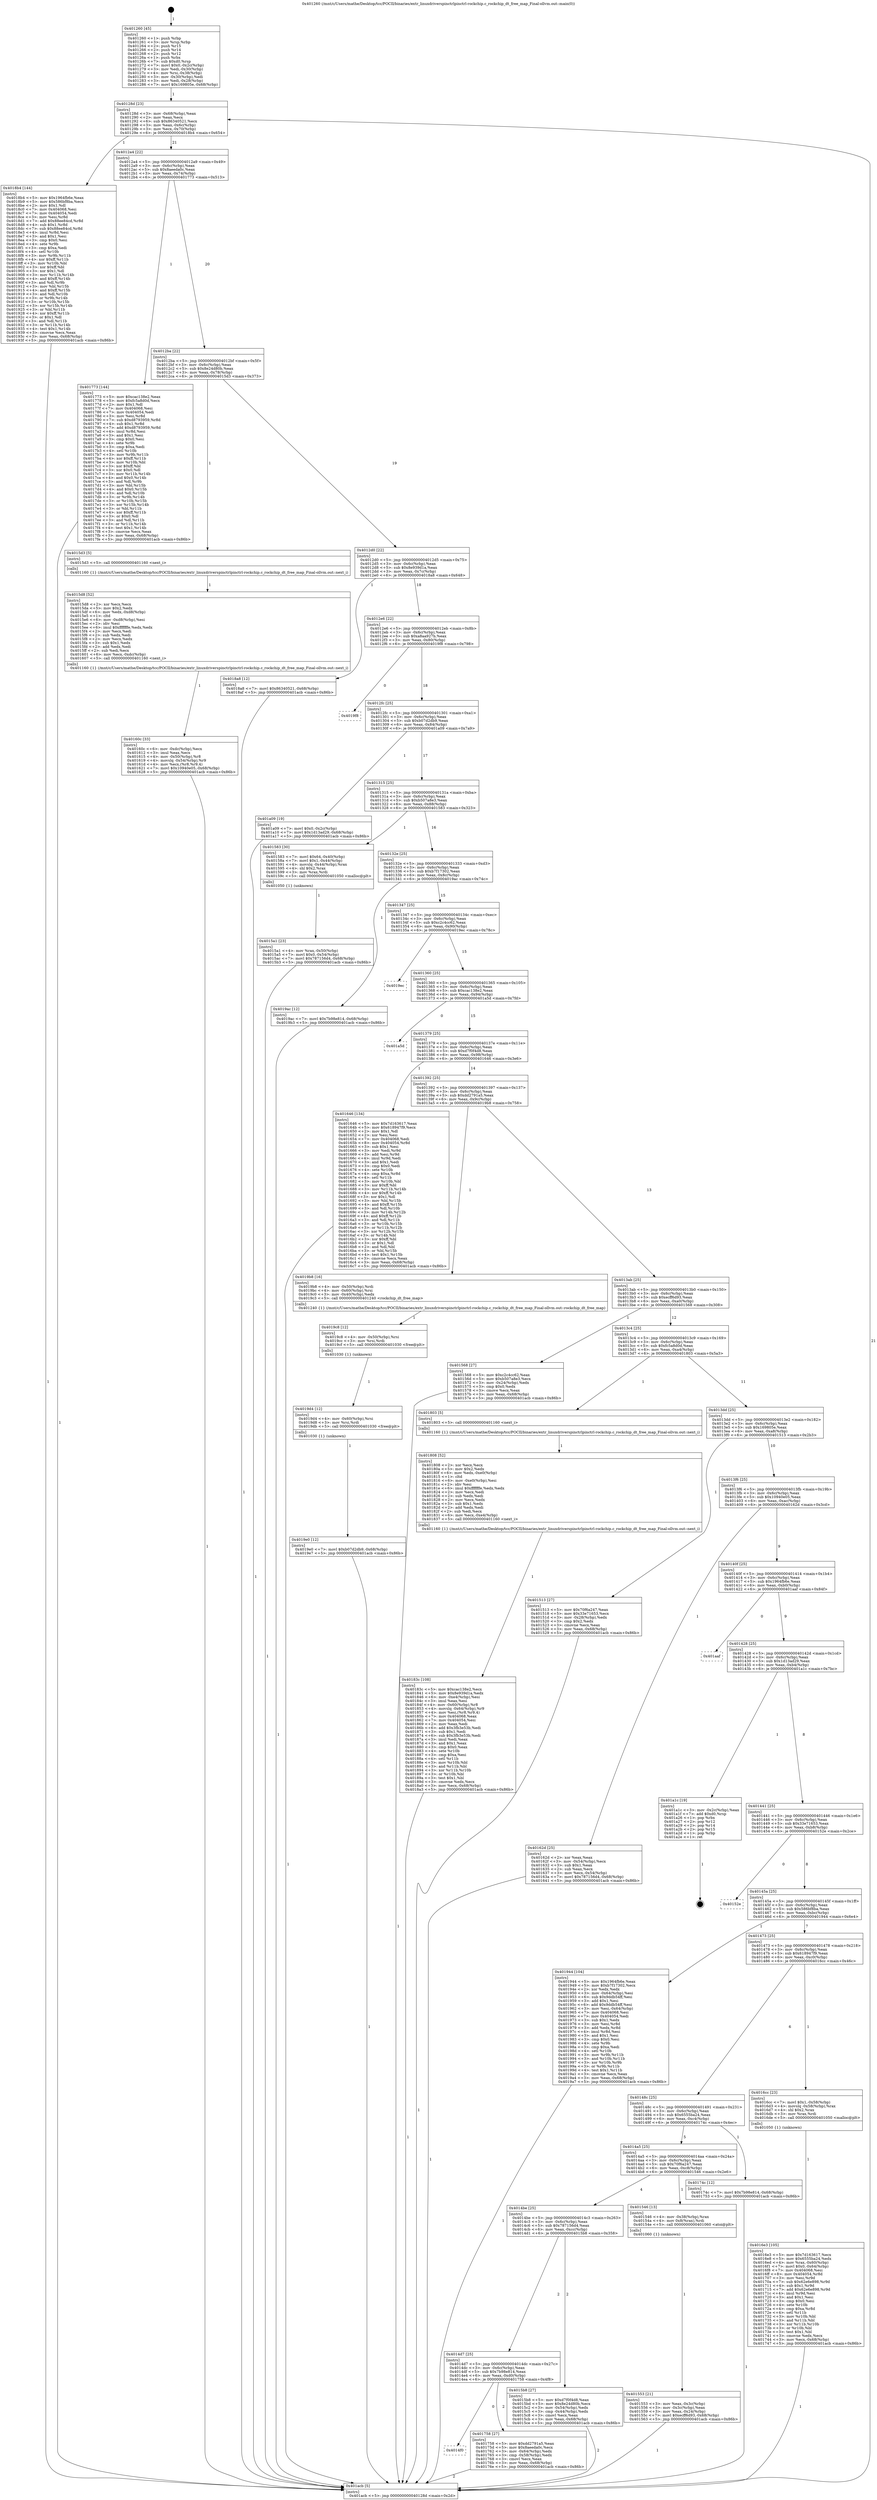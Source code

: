 digraph "0x401260" {
  label = "0x401260 (/mnt/c/Users/mathe/Desktop/tcc/POCII/binaries/extr_linuxdriverspinctrlpinctrl-rockchip.c_rockchip_dt_free_map_Final-ollvm.out::main(0))"
  labelloc = "t"
  node[shape=record]

  Entry [label="",width=0.3,height=0.3,shape=circle,fillcolor=black,style=filled]
  "0x40128d" [label="{
     0x40128d [23]\l
     | [instrs]\l
     &nbsp;&nbsp;0x40128d \<+3\>: mov -0x68(%rbp),%eax\l
     &nbsp;&nbsp;0x401290 \<+2\>: mov %eax,%ecx\l
     &nbsp;&nbsp;0x401292 \<+6\>: sub $0x86340521,%ecx\l
     &nbsp;&nbsp;0x401298 \<+3\>: mov %eax,-0x6c(%rbp)\l
     &nbsp;&nbsp;0x40129b \<+3\>: mov %ecx,-0x70(%rbp)\l
     &nbsp;&nbsp;0x40129e \<+6\>: je 00000000004018b4 \<main+0x654\>\l
  }"]
  "0x4018b4" [label="{
     0x4018b4 [144]\l
     | [instrs]\l
     &nbsp;&nbsp;0x4018b4 \<+5\>: mov $0x1964fb6e,%eax\l
     &nbsp;&nbsp;0x4018b9 \<+5\>: mov $0x586bf8ba,%ecx\l
     &nbsp;&nbsp;0x4018be \<+2\>: mov $0x1,%dl\l
     &nbsp;&nbsp;0x4018c0 \<+7\>: mov 0x404068,%esi\l
     &nbsp;&nbsp;0x4018c7 \<+7\>: mov 0x404054,%edi\l
     &nbsp;&nbsp;0x4018ce \<+3\>: mov %esi,%r8d\l
     &nbsp;&nbsp;0x4018d1 \<+7\>: add $0x88ee84cd,%r8d\l
     &nbsp;&nbsp;0x4018d8 \<+4\>: sub $0x1,%r8d\l
     &nbsp;&nbsp;0x4018dc \<+7\>: sub $0x88ee84cd,%r8d\l
     &nbsp;&nbsp;0x4018e3 \<+4\>: imul %r8d,%esi\l
     &nbsp;&nbsp;0x4018e7 \<+3\>: and $0x1,%esi\l
     &nbsp;&nbsp;0x4018ea \<+3\>: cmp $0x0,%esi\l
     &nbsp;&nbsp;0x4018ed \<+4\>: sete %r9b\l
     &nbsp;&nbsp;0x4018f1 \<+3\>: cmp $0xa,%edi\l
     &nbsp;&nbsp;0x4018f4 \<+4\>: setl %r10b\l
     &nbsp;&nbsp;0x4018f8 \<+3\>: mov %r9b,%r11b\l
     &nbsp;&nbsp;0x4018fb \<+4\>: xor $0xff,%r11b\l
     &nbsp;&nbsp;0x4018ff \<+3\>: mov %r10b,%bl\l
     &nbsp;&nbsp;0x401902 \<+3\>: xor $0xff,%bl\l
     &nbsp;&nbsp;0x401905 \<+3\>: xor $0x1,%dl\l
     &nbsp;&nbsp;0x401908 \<+3\>: mov %r11b,%r14b\l
     &nbsp;&nbsp;0x40190b \<+4\>: and $0xff,%r14b\l
     &nbsp;&nbsp;0x40190f \<+3\>: and %dl,%r9b\l
     &nbsp;&nbsp;0x401912 \<+3\>: mov %bl,%r15b\l
     &nbsp;&nbsp;0x401915 \<+4\>: and $0xff,%r15b\l
     &nbsp;&nbsp;0x401919 \<+3\>: and %dl,%r10b\l
     &nbsp;&nbsp;0x40191c \<+3\>: or %r9b,%r14b\l
     &nbsp;&nbsp;0x40191f \<+3\>: or %r10b,%r15b\l
     &nbsp;&nbsp;0x401922 \<+3\>: xor %r15b,%r14b\l
     &nbsp;&nbsp;0x401925 \<+3\>: or %bl,%r11b\l
     &nbsp;&nbsp;0x401928 \<+4\>: xor $0xff,%r11b\l
     &nbsp;&nbsp;0x40192c \<+3\>: or $0x1,%dl\l
     &nbsp;&nbsp;0x40192f \<+3\>: and %dl,%r11b\l
     &nbsp;&nbsp;0x401932 \<+3\>: or %r11b,%r14b\l
     &nbsp;&nbsp;0x401935 \<+4\>: test $0x1,%r14b\l
     &nbsp;&nbsp;0x401939 \<+3\>: cmovne %ecx,%eax\l
     &nbsp;&nbsp;0x40193c \<+3\>: mov %eax,-0x68(%rbp)\l
     &nbsp;&nbsp;0x40193f \<+5\>: jmp 0000000000401acb \<main+0x86b\>\l
  }"]
  "0x4012a4" [label="{
     0x4012a4 [22]\l
     | [instrs]\l
     &nbsp;&nbsp;0x4012a4 \<+5\>: jmp 00000000004012a9 \<main+0x49\>\l
     &nbsp;&nbsp;0x4012a9 \<+3\>: mov -0x6c(%rbp),%eax\l
     &nbsp;&nbsp;0x4012ac \<+5\>: sub $0x8aeeda0c,%eax\l
     &nbsp;&nbsp;0x4012b1 \<+3\>: mov %eax,-0x74(%rbp)\l
     &nbsp;&nbsp;0x4012b4 \<+6\>: je 0000000000401773 \<main+0x513\>\l
  }"]
  Exit [label="",width=0.3,height=0.3,shape=circle,fillcolor=black,style=filled,peripheries=2]
  "0x401773" [label="{
     0x401773 [144]\l
     | [instrs]\l
     &nbsp;&nbsp;0x401773 \<+5\>: mov $0xcac138e2,%eax\l
     &nbsp;&nbsp;0x401778 \<+5\>: mov $0xfc5a8d0d,%ecx\l
     &nbsp;&nbsp;0x40177d \<+2\>: mov $0x1,%dl\l
     &nbsp;&nbsp;0x40177f \<+7\>: mov 0x404068,%esi\l
     &nbsp;&nbsp;0x401786 \<+7\>: mov 0x404054,%edi\l
     &nbsp;&nbsp;0x40178d \<+3\>: mov %esi,%r8d\l
     &nbsp;&nbsp;0x401790 \<+7\>: sub $0xd8793959,%r8d\l
     &nbsp;&nbsp;0x401797 \<+4\>: sub $0x1,%r8d\l
     &nbsp;&nbsp;0x40179b \<+7\>: add $0xd8793959,%r8d\l
     &nbsp;&nbsp;0x4017a2 \<+4\>: imul %r8d,%esi\l
     &nbsp;&nbsp;0x4017a6 \<+3\>: and $0x1,%esi\l
     &nbsp;&nbsp;0x4017a9 \<+3\>: cmp $0x0,%esi\l
     &nbsp;&nbsp;0x4017ac \<+4\>: sete %r9b\l
     &nbsp;&nbsp;0x4017b0 \<+3\>: cmp $0xa,%edi\l
     &nbsp;&nbsp;0x4017b3 \<+4\>: setl %r10b\l
     &nbsp;&nbsp;0x4017b7 \<+3\>: mov %r9b,%r11b\l
     &nbsp;&nbsp;0x4017ba \<+4\>: xor $0xff,%r11b\l
     &nbsp;&nbsp;0x4017be \<+3\>: mov %r10b,%bl\l
     &nbsp;&nbsp;0x4017c1 \<+3\>: xor $0xff,%bl\l
     &nbsp;&nbsp;0x4017c4 \<+3\>: xor $0x0,%dl\l
     &nbsp;&nbsp;0x4017c7 \<+3\>: mov %r11b,%r14b\l
     &nbsp;&nbsp;0x4017ca \<+4\>: and $0x0,%r14b\l
     &nbsp;&nbsp;0x4017ce \<+3\>: and %dl,%r9b\l
     &nbsp;&nbsp;0x4017d1 \<+3\>: mov %bl,%r15b\l
     &nbsp;&nbsp;0x4017d4 \<+4\>: and $0x0,%r15b\l
     &nbsp;&nbsp;0x4017d8 \<+3\>: and %dl,%r10b\l
     &nbsp;&nbsp;0x4017db \<+3\>: or %r9b,%r14b\l
     &nbsp;&nbsp;0x4017de \<+3\>: or %r10b,%r15b\l
     &nbsp;&nbsp;0x4017e1 \<+3\>: xor %r15b,%r14b\l
     &nbsp;&nbsp;0x4017e4 \<+3\>: or %bl,%r11b\l
     &nbsp;&nbsp;0x4017e7 \<+4\>: xor $0xff,%r11b\l
     &nbsp;&nbsp;0x4017eb \<+3\>: or $0x0,%dl\l
     &nbsp;&nbsp;0x4017ee \<+3\>: and %dl,%r11b\l
     &nbsp;&nbsp;0x4017f1 \<+3\>: or %r11b,%r14b\l
     &nbsp;&nbsp;0x4017f4 \<+4\>: test $0x1,%r14b\l
     &nbsp;&nbsp;0x4017f8 \<+3\>: cmovne %ecx,%eax\l
     &nbsp;&nbsp;0x4017fb \<+3\>: mov %eax,-0x68(%rbp)\l
     &nbsp;&nbsp;0x4017fe \<+5\>: jmp 0000000000401acb \<main+0x86b\>\l
  }"]
  "0x4012ba" [label="{
     0x4012ba [22]\l
     | [instrs]\l
     &nbsp;&nbsp;0x4012ba \<+5\>: jmp 00000000004012bf \<main+0x5f\>\l
     &nbsp;&nbsp;0x4012bf \<+3\>: mov -0x6c(%rbp),%eax\l
     &nbsp;&nbsp;0x4012c2 \<+5\>: sub $0x8e24d80b,%eax\l
     &nbsp;&nbsp;0x4012c7 \<+3\>: mov %eax,-0x78(%rbp)\l
     &nbsp;&nbsp;0x4012ca \<+6\>: je 00000000004015d3 \<main+0x373\>\l
  }"]
  "0x4019e0" [label="{
     0x4019e0 [12]\l
     | [instrs]\l
     &nbsp;&nbsp;0x4019e0 \<+7\>: movl $0xb07d2db9,-0x68(%rbp)\l
     &nbsp;&nbsp;0x4019e7 \<+5\>: jmp 0000000000401acb \<main+0x86b\>\l
  }"]
  "0x4015d3" [label="{
     0x4015d3 [5]\l
     | [instrs]\l
     &nbsp;&nbsp;0x4015d3 \<+5\>: call 0000000000401160 \<next_i\>\l
     | [calls]\l
     &nbsp;&nbsp;0x401160 \{1\} (/mnt/c/Users/mathe/Desktop/tcc/POCII/binaries/extr_linuxdriverspinctrlpinctrl-rockchip.c_rockchip_dt_free_map_Final-ollvm.out::next_i)\l
  }"]
  "0x4012d0" [label="{
     0x4012d0 [22]\l
     | [instrs]\l
     &nbsp;&nbsp;0x4012d0 \<+5\>: jmp 00000000004012d5 \<main+0x75\>\l
     &nbsp;&nbsp;0x4012d5 \<+3\>: mov -0x6c(%rbp),%eax\l
     &nbsp;&nbsp;0x4012d8 \<+5\>: sub $0x8e939d1a,%eax\l
     &nbsp;&nbsp;0x4012dd \<+3\>: mov %eax,-0x7c(%rbp)\l
     &nbsp;&nbsp;0x4012e0 \<+6\>: je 00000000004018a8 \<main+0x648\>\l
  }"]
  "0x4019d4" [label="{
     0x4019d4 [12]\l
     | [instrs]\l
     &nbsp;&nbsp;0x4019d4 \<+4\>: mov -0x60(%rbp),%rsi\l
     &nbsp;&nbsp;0x4019d8 \<+3\>: mov %rsi,%rdi\l
     &nbsp;&nbsp;0x4019db \<+5\>: call 0000000000401030 \<free@plt\>\l
     | [calls]\l
     &nbsp;&nbsp;0x401030 \{1\} (unknown)\l
  }"]
  "0x4018a8" [label="{
     0x4018a8 [12]\l
     | [instrs]\l
     &nbsp;&nbsp;0x4018a8 \<+7\>: movl $0x86340521,-0x68(%rbp)\l
     &nbsp;&nbsp;0x4018af \<+5\>: jmp 0000000000401acb \<main+0x86b\>\l
  }"]
  "0x4012e6" [label="{
     0x4012e6 [22]\l
     | [instrs]\l
     &nbsp;&nbsp;0x4012e6 \<+5\>: jmp 00000000004012eb \<main+0x8b\>\l
     &nbsp;&nbsp;0x4012eb \<+3\>: mov -0x6c(%rbp),%eax\l
     &nbsp;&nbsp;0x4012ee \<+5\>: sub $0xa8aa927b,%eax\l
     &nbsp;&nbsp;0x4012f3 \<+3\>: mov %eax,-0x80(%rbp)\l
     &nbsp;&nbsp;0x4012f6 \<+6\>: je 00000000004019f8 \<main+0x798\>\l
  }"]
  "0x4019c8" [label="{
     0x4019c8 [12]\l
     | [instrs]\l
     &nbsp;&nbsp;0x4019c8 \<+4\>: mov -0x50(%rbp),%rsi\l
     &nbsp;&nbsp;0x4019cc \<+3\>: mov %rsi,%rdi\l
     &nbsp;&nbsp;0x4019cf \<+5\>: call 0000000000401030 \<free@plt\>\l
     | [calls]\l
     &nbsp;&nbsp;0x401030 \{1\} (unknown)\l
  }"]
  "0x4019f8" [label="{
     0x4019f8\l
  }", style=dashed]
  "0x4012fc" [label="{
     0x4012fc [25]\l
     | [instrs]\l
     &nbsp;&nbsp;0x4012fc \<+5\>: jmp 0000000000401301 \<main+0xa1\>\l
     &nbsp;&nbsp;0x401301 \<+3\>: mov -0x6c(%rbp),%eax\l
     &nbsp;&nbsp;0x401304 \<+5\>: sub $0xb07d2db9,%eax\l
     &nbsp;&nbsp;0x401309 \<+6\>: mov %eax,-0x84(%rbp)\l
     &nbsp;&nbsp;0x40130f \<+6\>: je 0000000000401a09 \<main+0x7a9\>\l
  }"]
  "0x40183c" [label="{
     0x40183c [108]\l
     | [instrs]\l
     &nbsp;&nbsp;0x40183c \<+5\>: mov $0xcac138e2,%ecx\l
     &nbsp;&nbsp;0x401841 \<+5\>: mov $0x8e939d1a,%edx\l
     &nbsp;&nbsp;0x401846 \<+6\>: mov -0xe4(%rbp),%esi\l
     &nbsp;&nbsp;0x40184c \<+3\>: imul %eax,%esi\l
     &nbsp;&nbsp;0x40184f \<+4\>: mov -0x60(%rbp),%r8\l
     &nbsp;&nbsp;0x401853 \<+4\>: movslq -0x64(%rbp),%r9\l
     &nbsp;&nbsp;0x401857 \<+4\>: mov %esi,(%r8,%r9,4)\l
     &nbsp;&nbsp;0x40185b \<+7\>: mov 0x404068,%eax\l
     &nbsp;&nbsp;0x401862 \<+7\>: mov 0x404054,%esi\l
     &nbsp;&nbsp;0x401869 \<+2\>: mov %eax,%edi\l
     &nbsp;&nbsp;0x40186b \<+6\>: add $0x3fb3e53b,%edi\l
     &nbsp;&nbsp;0x401871 \<+3\>: sub $0x1,%edi\l
     &nbsp;&nbsp;0x401874 \<+6\>: sub $0x3fb3e53b,%edi\l
     &nbsp;&nbsp;0x40187a \<+3\>: imul %edi,%eax\l
     &nbsp;&nbsp;0x40187d \<+3\>: and $0x1,%eax\l
     &nbsp;&nbsp;0x401880 \<+3\>: cmp $0x0,%eax\l
     &nbsp;&nbsp;0x401883 \<+4\>: sete %r10b\l
     &nbsp;&nbsp;0x401887 \<+3\>: cmp $0xa,%esi\l
     &nbsp;&nbsp;0x40188a \<+4\>: setl %r11b\l
     &nbsp;&nbsp;0x40188e \<+3\>: mov %r10b,%bl\l
     &nbsp;&nbsp;0x401891 \<+3\>: and %r11b,%bl\l
     &nbsp;&nbsp;0x401894 \<+3\>: xor %r11b,%r10b\l
     &nbsp;&nbsp;0x401897 \<+3\>: or %r10b,%bl\l
     &nbsp;&nbsp;0x40189a \<+3\>: test $0x1,%bl\l
     &nbsp;&nbsp;0x40189d \<+3\>: cmovne %edx,%ecx\l
     &nbsp;&nbsp;0x4018a0 \<+3\>: mov %ecx,-0x68(%rbp)\l
     &nbsp;&nbsp;0x4018a3 \<+5\>: jmp 0000000000401acb \<main+0x86b\>\l
  }"]
  "0x401a09" [label="{
     0x401a09 [19]\l
     | [instrs]\l
     &nbsp;&nbsp;0x401a09 \<+7\>: movl $0x0,-0x2c(%rbp)\l
     &nbsp;&nbsp;0x401a10 \<+7\>: movl $0x1d13ad29,-0x68(%rbp)\l
     &nbsp;&nbsp;0x401a17 \<+5\>: jmp 0000000000401acb \<main+0x86b\>\l
  }"]
  "0x401315" [label="{
     0x401315 [25]\l
     | [instrs]\l
     &nbsp;&nbsp;0x401315 \<+5\>: jmp 000000000040131a \<main+0xba\>\l
     &nbsp;&nbsp;0x40131a \<+3\>: mov -0x6c(%rbp),%eax\l
     &nbsp;&nbsp;0x40131d \<+5\>: sub $0xb507a8e3,%eax\l
     &nbsp;&nbsp;0x401322 \<+6\>: mov %eax,-0x88(%rbp)\l
     &nbsp;&nbsp;0x401328 \<+6\>: je 0000000000401583 \<main+0x323\>\l
  }"]
  "0x401808" [label="{
     0x401808 [52]\l
     | [instrs]\l
     &nbsp;&nbsp;0x401808 \<+2\>: xor %ecx,%ecx\l
     &nbsp;&nbsp;0x40180a \<+5\>: mov $0x2,%edx\l
     &nbsp;&nbsp;0x40180f \<+6\>: mov %edx,-0xe0(%rbp)\l
     &nbsp;&nbsp;0x401815 \<+1\>: cltd\l
     &nbsp;&nbsp;0x401816 \<+6\>: mov -0xe0(%rbp),%esi\l
     &nbsp;&nbsp;0x40181c \<+2\>: idiv %esi\l
     &nbsp;&nbsp;0x40181e \<+6\>: imul $0xfffffffe,%edx,%edx\l
     &nbsp;&nbsp;0x401824 \<+2\>: mov %ecx,%edi\l
     &nbsp;&nbsp;0x401826 \<+2\>: sub %edx,%edi\l
     &nbsp;&nbsp;0x401828 \<+2\>: mov %ecx,%edx\l
     &nbsp;&nbsp;0x40182a \<+3\>: sub $0x1,%edx\l
     &nbsp;&nbsp;0x40182d \<+2\>: add %edx,%edi\l
     &nbsp;&nbsp;0x40182f \<+2\>: sub %edi,%ecx\l
     &nbsp;&nbsp;0x401831 \<+6\>: mov %ecx,-0xe4(%rbp)\l
     &nbsp;&nbsp;0x401837 \<+5\>: call 0000000000401160 \<next_i\>\l
     | [calls]\l
     &nbsp;&nbsp;0x401160 \{1\} (/mnt/c/Users/mathe/Desktop/tcc/POCII/binaries/extr_linuxdriverspinctrlpinctrl-rockchip.c_rockchip_dt_free_map_Final-ollvm.out::next_i)\l
  }"]
  "0x401583" [label="{
     0x401583 [30]\l
     | [instrs]\l
     &nbsp;&nbsp;0x401583 \<+7\>: movl $0x64,-0x40(%rbp)\l
     &nbsp;&nbsp;0x40158a \<+7\>: movl $0x1,-0x44(%rbp)\l
     &nbsp;&nbsp;0x401591 \<+4\>: movslq -0x44(%rbp),%rax\l
     &nbsp;&nbsp;0x401595 \<+4\>: shl $0x2,%rax\l
     &nbsp;&nbsp;0x401599 \<+3\>: mov %rax,%rdi\l
     &nbsp;&nbsp;0x40159c \<+5\>: call 0000000000401050 \<malloc@plt\>\l
     | [calls]\l
     &nbsp;&nbsp;0x401050 \{1\} (unknown)\l
  }"]
  "0x40132e" [label="{
     0x40132e [25]\l
     | [instrs]\l
     &nbsp;&nbsp;0x40132e \<+5\>: jmp 0000000000401333 \<main+0xd3\>\l
     &nbsp;&nbsp;0x401333 \<+3\>: mov -0x6c(%rbp),%eax\l
     &nbsp;&nbsp;0x401336 \<+5\>: sub $0xb7f17302,%eax\l
     &nbsp;&nbsp;0x40133b \<+6\>: mov %eax,-0x8c(%rbp)\l
     &nbsp;&nbsp;0x401341 \<+6\>: je 00000000004019ac \<main+0x74c\>\l
  }"]
  "0x4014f0" [label="{
     0x4014f0\l
  }", style=dashed]
  "0x4019ac" [label="{
     0x4019ac [12]\l
     | [instrs]\l
     &nbsp;&nbsp;0x4019ac \<+7\>: movl $0x7b98e814,-0x68(%rbp)\l
     &nbsp;&nbsp;0x4019b3 \<+5\>: jmp 0000000000401acb \<main+0x86b\>\l
  }"]
  "0x401347" [label="{
     0x401347 [25]\l
     | [instrs]\l
     &nbsp;&nbsp;0x401347 \<+5\>: jmp 000000000040134c \<main+0xec\>\l
     &nbsp;&nbsp;0x40134c \<+3\>: mov -0x6c(%rbp),%eax\l
     &nbsp;&nbsp;0x40134f \<+5\>: sub $0xc2c4cc62,%eax\l
     &nbsp;&nbsp;0x401354 \<+6\>: mov %eax,-0x90(%rbp)\l
     &nbsp;&nbsp;0x40135a \<+6\>: je 00000000004019ec \<main+0x78c\>\l
  }"]
  "0x401758" [label="{
     0x401758 [27]\l
     | [instrs]\l
     &nbsp;&nbsp;0x401758 \<+5\>: mov $0xdd2791a5,%eax\l
     &nbsp;&nbsp;0x40175d \<+5\>: mov $0x8aeeda0c,%ecx\l
     &nbsp;&nbsp;0x401762 \<+3\>: mov -0x64(%rbp),%edx\l
     &nbsp;&nbsp;0x401765 \<+3\>: cmp -0x58(%rbp),%edx\l
     &nbsp;&nbsp;0x401768 \<+3\>: cmovl %ecx,%eax\l
     &nbsp;&nbsp;0x40176b \<+3\>: mov %eax,-0x68(%rbp)\l
     &nbsp;&nbsp;0x40176e \<+5\>: jmp 0000000000401acb \<main+0x86b\>\l
  }"]
  "0x4019ec" [label="{
     0x4019ec\l
  }", style=dashed]
  "0x401360" [label="{
     0x401360 [25]\l
     | [instrs]\l
     &nbsp;&nbsp;0x401360 \<+5\>: jmp 0000000000401365 \<main+0x105\>\l
     &nbsp;&nbsp;0x401365 \<+3\>: mov -0x6c(%rbp),%eax\l
     &nbsp;&nbsp;0x401368 \<+5\>: sub $0xcac138e2,%eax\l
     &nbsp;&nbsp;0x40136d \<+6\>: mov %eax,-0x94(%rbp)\l
     &nbsp;&nbsp;0x401373 \<+6\>: je 0000000000401a5d \<main+0x7fd\>\l
  }"]
  "0x4016e3" [label="{
     0x4016e3 [105]\l
     | [instrs]\l
     &nbsp;&nbsp;0x4016e3 \<+5\>: mov $0x7d163617,%ecx\l
     &nbsp;&nbsp;0x4016e8 \<+5\>: mov $0x6555ba24,%edx\l
     &nbsp;&nbsp;0x4016ed \<+4\>: mov %rax,-0x60(%rbp)\l
     &nbsp;&nbsp;0x4016f1 \<+7\>: movl $0x0,-0x64(%rbp)\l
     &nbsp;&nbsp;0x4016f8 \<+7\>: mov 0x404068,%esi\l
     &nbsp;&nbsp;0x4016ff \<+8\>: mov 0x404054,%r8d\l
     &nbsp;&nbsp;0x401707 \<+3\>: mov %esi,%r9d\l
     &nbsp;&nbsp;0x40170a \<+7\>: sub $0x62e6e898,%r9d\l
     &nbsp;&nbsp;0x401711 \<+4\>: sub $0x1,%r9d\l
     &nbsp;&nbsp;0x401715 \<+7\>: add $0x62e6e898,%r9d\l
     &nbsp;&nbsp;0x40171c \<+4\>: imul %r9d,%esi\l
     &nbsp;&nbsp;0x401720 \<+3\>: and $0x1,%esi\l
     &nbsp;&nbsp;0x401723 \<+3\>: cmp $0x0,%esi\l
     &nbsp;&nbsp;0x401726 \<+4\>: sete %r10b\l
     &nbsp;&nbsp;0x40172a \<+4\>: cmp $0xa,%r8d\l
     &nbsp;&nbsp;0x40172e \<+4\>: setl %r11b\l
     &nbsp;&nbsp;0x401732 \<+3\>: mov %r10b,%bl\l
     &nbsp;&nbsp;0x401735 \<+3\>: and %r11b,%bl\l
     &nbsp;&nbsp;0x401738 \<+3\>: xor %r11b,%r10b\l
     &nbsp;&nbsp;0x40173b \<+3\>: or %r10b,%bl\l
     &nbsp;&nbsp;0x40173e \<+3\>: test $0x1,%bl\l
     &nbsp;&nbsp;0x401741 \<+3\>: cmovne %edx,%ecx\l
     &nbsp;&nbsp;0x401744 \<+3\>: mov %ecx,-0x68(%rbp)\l
     &nbsp;&nbsp;0x401747 \<+5\>: jmp 0000000000401acb \<main+0x86b\>\l
  }"]
  "0x401a5d" [label="{
     0x401a5d\l
  }", style=dashed]
  "0x401379" [label="{
     0x401379 [25]\l
     | [instrs]\l
     &nbsp;&nbsp;0x401379 \<+5\>: jmp 000000000040137e \<main+0x11e\>\l
     &nbsp;&nbsp;0x40137e \<+3\>: mov -0x6c(%rbp),%eax\l
     &nbsp;&nbsp;0x401381 \<+5\>: sub $0xd7f0f4d8,%eax\l
     &nbsp;&nbsp;0x401386 \<+6\>: mov %eax,-0x98(%rbp)\l
     &nbsp;&nbsp;0x40138c \<+6\>: je 0000000000401646 \<main+0x3e6\>\l
  }"]
  "0x40160c" [label="{
     0x40160c [33]\l
     | [instrs]\l
     &nbsp;&nbsp;0x40160c \<+6\>: mov -0xdc(%rbp),%ecx\l
     &nbsp;&nbsp;0x401612 \<+3\>: imul %eax,%ecx\l
     &nbsp;&nbsp;0x401615 \<+4\>: mov -0x50(%rbp),%r8\l
     &nbsp;&nbsp;0x401619 \<+4\>: movslq -0x54(%rbp),%r9\l
     &nbsp;&nbsp;0x40161d \<+4\>: mov %ecx,(%r8,%r9,4)\l
     &nbsp;&nbsp;0x401621 \<+7\>: movl $0x10940e05,-0x68(%rbp)\l
     &nbsp;&nbsp;0x401628 \<+5\>: jmp 0000000000401acb \<main+0x86b\>\l
  }"]
  "0x401646" [label="{
     0x401646 [134]\l
     | [instrs]\l
     &nbsp;&nbsp;0x401646 \<+5\>: mov $0x7d163617,%eax\l
     &nbsp;&nbsp;0x40164b \<+5\>: mov $0x618947f9,%ecx\l
     &nbsp;&nbsp;0x401650 \<+2\>: mov $0x1,%dl\l
     &nbsp;&nbsp;0x401652 \<+2\>: xor %esi,%esi\l
     &nbsp;&nbsp;0x401654 \<+7\>: mov 0x404068,%edi\l
     &nbsp;&nbsp;0x40165b \<+8\>: mov 0x404054,%r8d\l
     &nbsp;&nbsp;0x401663 \<+3\>: sub $0x1,%esi\l
     &nbsp;&nbsp;0x401666 \<+3\>: mov %edi,%r9d\l
     &nbsp;&nbsp;0x401669 \<+3\>: add %esi,%r9d\l
     &nbsp;&nbsp;0x40166c \<+4\>: imul %r9d,%edi\l
     &nbsp;&nbsp;0x401670 \<+3\>: and $0x1,%edi\l
     &nbsp;&nbsp;0x401673 \<+3\>: cmp $0x0,%edi\l
     &nbsp;&nbsp;0x401676 \<+4\>: sete %r10b\l
     &nbsp;&nbsp;0x40167a \<+4\>: cmp $0xa,%r8d\l
     &nbsp;&nbsp;0x40167e \<+4\>: setl %r11b\l
     &nbsp;&nbsp;0x401682 \<+3\>: mov %r10b,%bl\l
     &nbsp;&nbsp;0x401685 \<+3\>: xor $0xff,%bl\l
     &nbsp;&nbsp;0x401688 \<+3\>: mov %r11b,%r14b\l
     &nbsp;&nbsp;0x40168b \<+4\>: xor $0xff,%r14b\l
     &nbsp;&nbsp;0x40168f \<+3\>: xor $0x1,%dl\l
     &nbsp;&nbsp;0x401692 \<+3\>: mov %bl,%r15b\l
     &nbsp;&nbsp;0x401695 \<+4\>: and $0xff,%r15b\l
     &nbsp;&nbsp;0x401699 \<+3\>: and %dl,%r10b\l
     &nbsp;&nbsp;0x40169c \<+3\>: mov %r14b,%r12b\l
     &nbsp;&nbsp;0x40169f \<+4\>: and $0xff,%r12b\l
     &nbsp;&nbsp;0x4016a3 \<+3\>: and %dl,%r11b\l
     &nbsp;&nbsp;0x4016a6 \<+3\>: or %r10b,%r15b\l
     &nbsp;&nbsp;0x4016a9 \<+3\>: or %r11b,%r12b\l
     &nbsp;&nbsp;0x4016ac \<+3\>: xor %r12b,%r15b\l
     &nbsp;&nbsp;0x4016af \<+3\>: or %r14b,%bl\l
     &nbsp;&nbsp;0x4016b2 \<+3\>: xor $0xff,%bl\l
     &nbsp;&nbsp;0x4016b5 \<+3\>: or $0x1,%dl\l
     &nbsp;&nbsp;0x4016b8 \<+2\>: and %dl,%bl\l
     &nbsp;&nbsp;0x4016ba \<+3\>: or %bl,%r15b\l
     &nbsp;&nbsp;0x4016bd \<+4\>: test $0x1,%r15b\l
     &nbsp;&nbsp;0x4016c1 \<+3\>: cmovne %ecx,%eax\l
     &nbsp;&nbsp;0x4016c4 \<+3\>: mov %eax,-0x68(%rbp)\l
     &nbsp;&nbsp;0x4016c7 \<+5\>: jmp 0000000000401acb \<main+0x86b\>\l
  }"]
  "0x401392" [label="{
     0x401392 [25]\l
     | [instrs]\l
     &nbsp;&nbsp;0x401392 \<+5\>: jmp 0000000000401397 \<main+0x137\>\l
     &nbsp;&nbsp;0x401397 \<+3\>: mov -0x6c(%rbp),%eax\l
     &nbsp;&nbsp;0x40139a \<+5\>: sub $0xdd2791a5,%eax\l
     &nbsp;&nbsp;0x40139f \<+6\>: mov %eax,-0x9c(%rbp)\l
     &nbsp;&nbsp;0x4013a5 \<+6\>: je 00000000004019b8 \<main+0x758\>\l
  }"]
  "0x4015d8" [label="{
     0x4015d8 [52]\l
     | [instrs]\l
     &nbsp;&nbsp;0x4015d8 \<+2\>: xor %ecx,%ecx\l
     &nbsp;&nbsp;0x4015da \<+5\>: mov $0x2,%edx\l
     &nbsp;&nbsp;0x4015df \<+6\>: mov %edx,-0xd8(%rbp)\l
     &nbsp;&nbsp;0x4015e5 \<+1\>: cltd\l
     &nbsp;&nbsp;0x4015e6 \<+6\>: mov -0xd8(%rbp),%esi\l
     &nbsp;&nbsp;0x4015ec \<+2\>: idiv %esi\l
     &nbsp;&nbsp;0x4015ee \<+6\>: imul $0xfffffffe,%edx,%edx\l
     &nbsp;&nbsp;0x4015f4 \<+2\>: mov %ecx,%edi\l
     &nbsp;&nbsp;0x4015f6 \<+2\>: sub %edx,%edi\l
     &nbsp;&nbsp;0x4015f8 \<+2\>: mov %ecx,%edx\l
     &nbsp;&nbsp;0x4015fa \<+3\>: sub $0x1,%edx\l
     &nbsp;&nbsp;0x4015fd \<+2\>: add %edx,%edi\l
     &nbsp;&nbsp;0x4015ff \<+2\>: sub %edi,%ecx\l
     &nbsp;&nbsp;0x401601 \<+6\>: mov %ecx,-0xdc(%rbp)\l
     &nbsp;&nbsp;0x401607 \<+5\>: call 0000000000401160 \<next_i\>\l
     | [calls]\l
     &nbsp;&nbsp;0x401160 \{1\} (/mnt/c/Users/mathe/Desktop/tcc/POCII/binaries/extr_linuxdriverspinctrlpinctrl-rockchip.c_rockchip_dt_free_map_Final-ollvm.out::next_i)\l
  }"]
  "0x4019b8" [label="{
     0x4019b8 [16]\l
     | [instrs]\l
     &nbsp;&nbsp;0x4019b8 \<+4\>: mov -0x50(%rbp),%rdi\l
     &nbsp;&nbsp;0x4019bc \<+4\>: mov -0x60(%rbp),%rsi\l
     &nbsp;&nbsp;0x4019c0 \<+3\>: mov -0x40(%rbp),%edx\l
     &nbsp;&nbsp;0x4019c3 \<+5\>: call 0000000000401240 \<rockchip_dt_free_map\>\l
     | [calls]\l
     &nbsp;&nbsp;0x401240 \{1\} (/mnt/c/Users/mathe/Desktop/tcc/POCII/binaries/extr_linuxdriverspinctrlpinctrl-rockchip.c_rockchip_dt_free_map_Final-ollvm.out::rockchip_dt_free_map)\l
  }"]
  "0x4013ab" [label="{
     0x4013ab [25]\l
     | [instrs]\l
     &nbsp;&nbsp;0x4013ab \<+5\>: jmp 00000000004013b0 \<main+0x150\>\l
     &nbsp;&nbsp;0x4013b0 \<+3\>: mov -0x6c(%rbp),%eax\l
     &nbsp;&nbsp;0x4013b3 \<+5\>: sub $0xecff6d93,%eax\l
     &nbsp;&nbsp;0x4013b8 \<+6\>: mov %eax,-0xa0(%rbp)\l
     &nbsp;&nbsp;0x4013be \<+6\>: je 0000000000401568 \<main+0x308\>\l
  }"]
  "0x4014d7" [label="{
     0x4014d7 [25]\l
     | [instrs]\l
     &nbsp;&nbsp;0x4014d7 \<+5\>: jmp 00000000004014dc \<main+0x27c\>\l
     &nbsp;&nbsp;0x4014dc \<+3\>: mov -0x6c(%rbp),%eax\l
     &nbsp;&nbsp;0x4014df \<+5\>: sub $0x7b98e814,%eax\l
     &nbsp;&nbsp;0x4014e4 \<+6\>: mov %eax,-0xd0(%rbp)\l
     &nbsp;&nbsp;0x4014ea \<+6\>: je 0000000000401758 \<main+0x4f8\>\l
  }"]
  "0x401568" [label="{
     0x401568 [27]\l
     | [instrs]\l
     &nbsp;&nbsp;0x401568 \<+5\>: mov $0xc2c4cc62,%eax\l
     &nbsp;&nbsp;0x40156d \<+5\>: mov $0xb507a8e3,%ecx\l
     &nbsp;&nbsp;0x401572 \<+3\>: mov -0x24(%rbp),%edx\l
     &nbsp;&nbsp;0x401575 \<+3\>: cmp $0x0,%edx\l
     &nbsp;&nbsp;0x401578 \<+3\>: cmove %ecx,%eax\l
     &nbsp;&nbsp;0x40157b \<+3\>: mov %eax,-0x68(%rbp)\l
     &nbsp;&nbsp;0x40157e \<+5\>: jmp 0000000000401acb \<main+0x86b\>\l
  }"]
  "0x4013c4" [label="{
     0x4013c4 [25]\l
     | [instrs]\l
     &nbsp;&nbsp;0x4013c4 \<+5\>: jmp 00000000004013c9 \<main+0x169\>\l
     &nbsp;&nbsp;0x4013c9 \<+3\>: mov -0x6c(%rbp),%eax\l
     &nbsp;&nbsp;0x4013cc \<+5\>: sub $0xfc5a8d0d,%eax\l
     &nbsp;&nbsp;0x4013d1 \<+6\>: mov %eax,-0xa4(%rbp)\l
     &nbsp;&nbsp;0x4013d7 \<+6\>: je 0000000000401803 \<main+0x5a3\>\l
  }"]
  "0x4015b8" [label="{
     0x4015b8 [27]\l
     | [instrs]\l
     &nbsp;&nbsp;0x4015b8 \<+5\>: mov $0xd7f0f4d8,%eax\l
     &nbsp;&nbsp;0x4015bd \<+5\>: mov $0x8e24d80b,%ecx\l
     &nbsp;&nbsp;0x4015c2 \<+3\>: mov -0x54(%rbp),%edx\l
     &nbsp;&nbsp;0x4015c5 \<+3\>: cmp -0x44(%rbp),%edx\l
     &nbsp;&nbsp;0x4015c8 \<+3\>: cmovl %ecx,%eax\l
     &nbsp;&nbsp;0x4015cb \<+3\>: mov %eax,-0x68(%rbp)\l
     &nbsp;&nbsp;0x4015ce \<+5\>: jmp 0000000000401acb \<main+0x86b\>\l
  }"]
  "0x401803" [label="{
     0x401803 [5]\l
     | [instrs]\l
     &nbsp;&nbsp;0x401803 \<+5\>: call 0000000000401160 \<next_i\>\l
     | [calls]\l
     &nbsp;&nbsp;0x401160 \{1\} (/mnt/c/Users/mathe/Desktop/tcc/POCII/binaries/extr_linuxdriverspinctrlpinctrl-rockchip.c_rockchip_dt_free_map_Final-ollvm.out::next_i)\l
  }"]
  "0x4013dd" [label="{
     0x4013dd [25]\l
     | [instrs]\l
     &nbsp;&nbsp;0x4013dd \<+5\>: jmp 00000000004013e2 \<main+0x182\>\l
     &nbsp;&nbsp;0x4013e2 \<+3\>: mov -0x6c(%rbp),%eax\l
     &nbsp;&nbsp;0x4013e5 \<+5\>: sub $0x169805e,%eax\l
     &nbsp;&nbsp;0x4013ea \<+6\>: mov %eax,-0xa8(%rbp)\l
     &nbsp;&nbsp;0x4013f0 \<+6\>: je 0000000000401513 \<main+0x2b3\>\l
  }"]
  "0x4015a1" [label="{
     0x4015a1 [23]\l
     | [instrs]\l
     &nbsp;&nbsp;0x4015a1 \<+4\>: mov %rax,-0x50(%rbp)\l
     &nbsp;&nbsp;0x4015a5 \<+7\>: movl $0x0,-0x54(%rbp)\l
     &nbsp;&nbsp;0x4015ac \<+7\>: movl $0x787156d4,-0x68(%rbp)\l
     &nbsp;&nbsp;0x4015b3 \<+5\>: jmp 0000000000401acb \<main+0x86b\>\l
  }"]
  "0x401513" [label="{
     0x401513 [27]\l
     | [instrs]\l
     &nbsp;&nbsp;0x401513 \<+5\>: mov $0x70f6a247,%eax\l
     &nbsp;&nbsp;0x401518 \<+5\>: mov $0x33e71653,%ecx\l
     &nbsp;&nbsp;0x40151d \<+3\>: mov -0x28(%rbp),%edx\l
     &nbsp;&nbsp;0x401520 \<+3\>: cmp $0x2,%edx\l
     &nbsp;&nbsp;0x401523 \<+3\>: cmovne %ecx,%eax\l
     &nbsp;&nbsp;0x401526 \<+3\>: mov %eax,-0x68(%rbp)\l
     &nbsp;&nbsp;0x401529 \<+5\>: jmp 0000000000401acb \<main+0x86b\>\l
  }"]
  "0x4013f6" [label="{
     0x4013f6 [25]\l
     | [instrs]\l
     &nbsp;&nbsp;0x4013f6 \<+5\>: jmp 00000000004013fb \<main+0x19b\>\l
     &nbsp;&nbsp;0x4013fb \<+3\>: mov -0x6c(%rbp),%eax\l
     &nbsp;&nbsp;0x4013fe \<+5\>: sub $0x10940e05,%eax\l
     &nbsp;&nbsp;0x401403 \<+6\>: mov %eax,-0xac(%rbp)\l
     &nbsp;&nbsp;0x401409 \<+6\>: je 000000000040162d \<main+0x3cd\>\l
  }"]
  "0x401acb" [label="{
     0x401acb [5]\l
     | [instrs]\l
     &nbsp;&nbsp;0x401acb \<+5\>: jmp 000000000040128d \<main+0x2d\>\l
  }"]
  "0x401260" [label="{
     0x401260 [45]\l
     | [instrs]\l
     &nbsp;&nbsp;0x401260 \<+1\>: push %rbp\l
     &nbsp;&nbsp;0x401261 \<+3\>: mov %rsp,%rbp\l
     &nbsp;&nbsp;0x401264 \<+2\>: push %r15\l
     &nbsp;&nbsp;0x401266 \<+2\>: push %r14\l
     &nbsp;&nbsp;0x401268 \<+2\>: push %r12\l
     &nbsp;&nbsp;0x40126a \<+1\>: push %rbx\l
     &nbsp;&nbsp;0x40126b \<+7\>: sub $0xd0,%rsp\l
     &nbsp;&nbsp;0x401272 \<+7\>: movl $0x0,-0x2c(%rbp)\l
     &nbsp;&nbsp;0x401279 \<+3\>: mov %edi,-0x30(%rbp)\l
     &nbsp;&nbsp;0x40127c \<+4\>: mov %rsi,-0x38(%rbp)\l
     &nbsp;&nbsp;0x401280 \<+3\>: mov -0x30(%rbp),%edi\l
     &nbsp;&nbsp;0x401283 \<+3\>: mov %edi,-0x28(%rbp)\l
     &nbsp;&nbsp;0x401286 \<+7\>: movl $0x169805e,-0x68(%rbp)\l
  }"]
  "0x401553" [label="{
     0x401553 [21]\l
     | [instrs]\l
     &nbsp;&nbsp;0x401553 \<+3\>: mov %eax,-0x3c(%rbp)\l
     &nbsp;&nbsp;0x401556 \<+3\>: mov -0x3c(%rbp),%eax\l
     &nbsp;&nbsp;0x401559 \<+3\>: mov %eax,-0x24(%rbp)\l
     &nbsp;&nbsp;0x40155c \<+7\>: movl $0xecff6d93,-0x68(%rbp)\l
     &nbsp;&nbsp;0x401563 \<+5\>: jmp 0000000000401acb \<main+0x86b\>\l
  }"]
  "0x40162d" [label="{
     0x40162d [25]\l
     | [instrs]\l
     &nbsp;&nbsp;0x40162d \<+2\>: xor %eax,%eax\l
     &nbsp;&nbsp;0x40162f \<+3\>: mov -0x54(%rbp),%ecx\l
     &nbsp;&nbsp;0x401632 \<+3\>: sub $0x1,%eax\l
     &nbsp;&nbsp;0x401635 \<+2\>: sub %eax,%ecx\l
     &nbsp;&nbsp;0x401637 \<+3\>: mov %ecx,-0x54(%rbp)\l
     &nbsp;&nbsp;0x40163a \<+7\>: movl $0x787156d4,-0x68(%rbp)\l
     &nbsp;&nbsp;0x401641 \<+5\>: jmp 0000000000401acb \<main+0x86b\>\l
  }"]
  "0x40140f" [label="{
     0x40140f [25]\l
     | [instrs]\l
     &nbsp;&nbsp;0x40140f \<+5\>: jmp 0000000000401414 \<main+0x1b4\>\l
     &nbsp;&nbsp;0x401414 \<+3\>: mov -0x6c(%rbp),%eax\l
     &nbsp;&nbsp;0x401417 \<+5\>: sub $0x1964fb6e,%eax\l
     &nbsp;&nbsp;0x40141c \<+6\>: mov %eax,-0xb0(%rbp)\l
     &nbsp;&nbsp;0x401422 \<+6\>: je 0000000000401aaf \<main+0x84f\>\l
  }"]
  "0x4014be" [label="{
     0x4014be [25]\l
     | [instrs]\l
     &nbsp;&nbsp;0x4014be \<+5\>: jmp 00000000004014c3 \<main+0x263\>\l
     &nbsp;&nbsp;0x4014c3 \<+3\>: mov -0x6c(%rbp),%eax\l
     &nbsp;&nbsp;0x4014c6 \<+5\>: sub $0x787156d4,%eax\l
     &nbsp;&nbsp;0x4014cb \<+6\>: mov %eax,-0xcc(%rbp)\l
     &nbsp;&nbsp;0x4014d1 \<+6\>: je 00000000004015b8 \<main+0x358\>\l
  }"]
  "0x401aaf" [label="{
     0x401aaf\l
  }", style=dashed]
  "0x401428" [label="{
     0x401428 [25]\l
     | [instrs]\l
     &nbsp;&nbsp;0x401428 \<+5\>: jmp 000000000040142d \<main+0x1cd\>\l
     &nbsp;&nbsp;0x40142d \<+3\>: mov -0x6c(%rbp),%eax\l
     &nbsp;&nbsp;0x401430 \<+5\>: sub $0x1d13ad29,%eax\l
     &nbsp;&nbsp;0x401435 \<+6\>: mov %eax,-0xb4(%rbp)\l
     &nbsp;&nbsp;0x40143b \<+6\>: je 0000000000401a1c \<main+0x7bc\>\l
  }"]
  "0x401546" [label="{
     0x401546 [13]\l
     | [instrs]\l
     &nbsp;&nbsp;0x401546 \<+4\>: mov -0x38(%rbp),%rax\l
     &nbsp;&nbsp;0x40154a \<+4\>: mov 0x8(%rax),%rdi\l
     &nbsp;&nbsp;0x40154e \<+5\>: call 0000000000401060 \<atoi@plt\>\l
     | [calls]\l
     &nbsp;&nbsp;0x401060 \{1\} (unknown)\l
  }"]
  "0x401a1c" [label="{
     0x401a1c [19]\l
     | [instrs]\l
     &nbsp;&nbsp;0x401a1c \<+3\>: mov -0x2c(%rbp),%eax\l
     &nbsp;&nbsp;0x401a1f \<+7\>: add $0xd0,%rsp\l
     &nbsp;&nbsp;0x401a26 \<+1\>: pop %rbx\l
     &nbsp;&nbsp;0x401a27 \<+2\>: pop %r12\l
     &nbsp;&nbsp;0x401a29 \<+2\>: pop %r14\l
     &nbsp;&nbsp;0x401a2b \<+2\>: pop %r15\l
     &nbsp;&nbsp;0x401a2d \<+1\>: pop %rbp\l
     &nbsp;&nbsp;0x401a2e \<+1\>: ret\l
  }"]
  "0x401441" [label="{
     0x401441 [25]\l
     | [instrs]\l
     &nbsp;&nbsp;0x401441 \<+5\>: jmp 0000000000401446 \<main+0x1e6\>\l
     &nbsp;&nbsp;0x401446 \<+3\>: mov -0x6c(%rbp),%eax\l
     &nbsp;&nbsp;0x401449 \<+5\>: sub $0x33e71653,%eax\l
     &nbsp;&nbsp;0x40144e \<+6\>: mov %eax,-0xb8(%rbp)\l
     &nbsp;&nbsp;0x401454 \<+6\>: je 000000000040152e \<main+0x2ce\>\l
  }"]
  "0x4014a5" [label="{
     0x4014a5 [25]\l
     | [instrs]\l
     &nbsp;&nbsp;0x4014a5 \<+5\>: jmp 00000000004014aa \<main+0x24a\>\l
     &nbsp;&nbsp;0x4014aa \<+3\>: mov -0x6c(%rbp),%eax\l
     &nbsp;&nbsp;0x4014ad \<+5\>: sub $0x70f6a247,%eax\l
     &nbsp;&nbsp;0x4014b2 \<+6\>: mov %eax,-0xc8(%rbp)\l
     &nbsp;&nbsp;0x4014b8 \<+6\>: je 0000000000401546 \<main+0x2e6\>\l
  }"]
  "0x40152e" [label="{
     0x40152e\l
  }", style=dashed]
  "0x40145a" [label="{
     0x40145a [25]\l
     | [instrs]\l
     &nbsp;&nbsp;0x40145a \<+5\>: jmp 000000000040145f \<main+0x1ff\>\l
     &nbsp;&nbsp;0x40145f \<+3\>: mov -0x6c(%rbp),%eax\l
     &nbsp;&nbsp;0x401462 \<+5\>: sub $0x586bf8ba,%eax\l
     &nbsp;&nbsp;0x401467 \<+6\>: mov %eax,-0xbc(%rbp)\l
     &nbsp;&nbsp;0x40146d \<+6\>: je 0000000000401944 \<main+0x6e4\>\l
  }"]
  "0x40174c" [label="{
     0x40174c [12]\l
     | [instrs]\l
     &nbsp;&nbsp;0x40174c \<+7\>: movl $0x7b98e814,-0x68(%rbp)\l
     &nbsp;&nbsp;0x401753 \<+5\>: jmp 0000000000401acb \<main+0x86b\>\l
  }"]
  "0x401944" [label="{
     0x401944 [104]\l
     | [instrs]\l
     &nbsp;&nbsp;0x401944 \<+5\>: mov $0x1964fb6e,%eax\l
     &nbsp;&nbsp;0x401949 \<+5\>: mov $0xb7f17302,%ecx\l
     &nbsp;&nbsp;0x40194e \<+2\>: xor %edx,%edx\l
     &nbsp;&nbsp;0x401950 \<+3\>: mov -0x64(%rbp),%esi\l
     &nbsp;&nbsp;0x401953 \<+6\>: sub $0x9ddb54ff,%esi\l
     &nbsp;&nbsp;0x401959 \<+3\>: add $0x1,%esi\l
     &nbsp;&nbsp;0x40195c \<+6\>: add $0x9ddb54ff,%esi\l
     &nbsp;&nbsp;0x401962 \<+3\>: mov %esi,-0x64(%rbp)\l
     &nbsp;&nbsp;0x401965 \<+7\>: mov 0x404068,%esi\l
     &nbsp;&nbsp;0x40196c \<+7\>: mov 0x404054,%edi\l
     &nbsp;&nbsp;0x401973 \<+3\>: sub $0x1,%edx\l
     &nbsp;&nbsp;0x401976 \<+3\>: mov %esi,%r8d\l
     &nbsp;&nbsp;0x401979 \<+3\>: add %edx,%r8d\l
     &nbsp;&nbsp;0x40197c \<+4\>: imul %r8d,%esi\l
     &nbsp;&nbsp;0x401980 \<+3\>: and $0x1,%esi\l
     &nbsp;&nbsp;0x401983 \<+3\>: cmp $0x0,%esi\l
     &nbsp;&nbsp;0x401986 \<+4\>: sete %r9b\l
     &nbsp;&nbsp;0x40198a \<+3\>: cmp $0xa,%edi\l
     &nbsp;&nbsp;0x40198d \<+4\>: setl %r10b\l
     &nbsp;&nbsp;0x401991 \<+3\>: mov %r9b,%r11b\l
     &nbsp;&nbsp;0x401994 \<+3\>: and %r10b,%r11b\l
     &nbsp;&nbsp;0x401997 \<+3\>: xor %r10b,%r9b\l
     &nbsp;&nbsp;0x40199a \<+3\>: or %r9b,%r11b\l
     &nbsp;&nbsp;0x40199d \<+4\>: test $0x1,%r11b\l
     &nbsp;&nbsp;0x4019a1 \<+3\>: cmovne %ecx,%eax\l
     &nbsp;&nbsp;0x4019a4 \<+3\>: mov %eax,-0x68(%rbp)\l
     &nbsp;&nbsp;0x4019a7 \<+5\>: jmp 0000000000401acb \<main+0x86b\>\l
  }"]
  "0x401473" [label="{
     0x401473 [25]\l
     | [instrs]\l
     &nbsp;&nbsp;0x401473 \<+5\>: jmp 0000000000401478 \<main+0x218\>\l
     &nbsp;&nbsp;0x401478 \<+3\>: mov -0x6c(%rbp),%eax\l
     &nbsp;&nbsp;0x40147b \<+5\>: sub $0x618947f9,%eax\l
     &nbsp;&nbsp;0x401480 \<+6\>: mov %eax,-0xc0(%rbp)\l
     &nbsp;&nbsp;0x401486 \<+6\>: je 00000000004016cc \<main+0x46c\>\l
  }"]
  "0x40148c" [label="{
     0x40148c [25]\l
     | [instrs]\l
     &nbsp;&nbsp;0x40148c \<+5\>: jmp 0000000000401491 \<main+0x231\>\l
     &nbsp;&nbsp;0x401491 \<+3\>: mov -0x6c(%rbp),%eax\l
     &nbsp;&nbsp;0x401494 \<+5\>: sub $0x6555ba24,%eax\l
     &nbsp;&nbsp;0x401499 \<+6\>: mov %eax,-0xc4(%rbp)\l
     &nbsp;&nbsp;0x40149f \<+6\>: je 000000000040174c \<main+0x4ec\>\l
  }"]
  "0x4016cc" [label="{
     0x4016cc [23]\l
     | [instrs]\l
     &nbsp;&nbsp;0x4016cc \<+7\>: movl $0x1,-0x58(%rbp)\l
     &nbsp;&nbsp;0x4016d3 \<+4\>: movslq -0x58(%rbp),%rax\l
     &nbsp;&nbsp;0x4016d7 \<+4\>: shl $0x2,%rax\l
     &nbsp;&nbsp;0x4016db \<+3\>: mov %rax,%rdi\l
     &nbsp;&nbsp;0x4016de \<+5\>: call 0000000000401050 \<malloc@plt\>\l
     | [calls]\l
     &nbsp;&nbsp;0x401050 \{1\} (unknown)\l
  }"]
  Entry -> "0x401260" [label=" 1"]
  "0x40128d" -> "0x4018b4" [label=" 1"]
  "0x40128d" -> "0x4012a4" [label=" 21"]
  "0x401a1c" -> Exit [label=" 1"]
  "0x4012a4" -> "0x401773" [label=" 1"]
  "0x4012a4" -> "0x4012ba" [label=" 20"]
  "0x401a09" -> "0x401acb" [label=" 1"]
  "0x4012ba" -> "0x4015d3" [label=" 1"]
  "0x4012ba" -> "0x4012d0" [label=" 19"]
  "0x4019e0" -> "0x401acb" [label=" 1"]
  "0x4012d0" -> "0x4018a8" [label=" 1"]
  "0x4012d0" -> "0x4012e6" [label=" 18"]
  "0x4019d4" -> "0x4019e0" [label=" 1"]
  "0x4012e6" -> "0x4019f8" [label=" 0"]
  "0x4012e6" -> "0x4012fc" [label=" 18"]
  "0x4019c8" -> "0x4019d4" [label=" 1"]
  "0x4012fc" -> "0x401a09" [label=" 1"]
  "0x4012fc" -> "0x401315" [label=" 17"]
  "0x4019b8" -> "0x4019c8" [label=" 1"]
  "0x401315" -> "0x401583" [label=" 1"]
  "0x401315" -> "0x40132e" [label=" 16"]
  "0x4019ac" -> "0x401acb" [label=" 1"]
  "0x40132e" -> "0x4019ac" [label=" 1"]
  "0x40132e" -> "0x401347" [label=" 15"]
  "0x401944" -> "0x401acb" [label=" 1"]
  "0x401347" -> "0x4019ec" [label=" 0"]
  "0x401347" -> "0x401360" [label=" 15"]
  "0x4018b4" -> "0x401acb" [label=" 1"]
  "0x401360" -> "0x401a5d" [label=" 0"]
  "0x401360" -> "0x401379" [label=" 15"]
  "0x40183c" -> "0x401acb" [label=" 1"]
  "0x401379" -> "0x401646" [label=" 1"]
  "0x401379" -> "0x401392" [label=" 14"]
  "0x401808" -> "0x40183c" [label=" 1"]
  "0x401392" -> "0x4019b8" [label=" 1"]
  "0x401392" -> "0x4013ab" [label=" 13"]
  "0x401803" -> "0x401808" [label=" 1"]
  "0x4013ab" -> "0x401568" [label=" 1"]
  "0x4013ab" -> "0x4013c4" [label=" 12"]
  "0x401773" -> "0x401acb" [label=" 1"]
  "0x4013c4" -> "0x401803" [label=" 1"]
  "0x4013c4" -> "0x4013dd" [label=" 11"]
  "0x401758" -> "0x401acb" [label=" 2"]
  "0x4013dd" -> "0x401513" [label=" 1"]
  "0x4013dd" -> "0x4013f6" [label=" 10"]
  "0x401513" -> "0x401acb" [label=" 1"]
  "0x401260" -> "0x40128d" [label=" 1"]
  "0x401acb" -> "0x40128d" [label=" 21"]
  "0x4014d7" -> "0x401758" [label=" 2"]
  "0x4013f6" -> "0x40162d" [label=" 1"]
  "0x4013f6" -> "0x40140f" [label=" 9"]
  "0x4018a8" -> "0x401acb" [label=" 1"]
  "0x40140f" -> "0x401aaf" [label=" 0"]
  "0x40140f" -> "0x401428" [label=" 9"]
  "0x40174c" -> "0x401acb" [label=" 1"]
  "0x401428" -> "0x401a1c" [label=" 1"]
  "0x401428" -> "0x401441" [label=" 8"]
  "0x4016e3" -> "0x401acb" [label=" 1"]
  "0x401441" -> "0x40152e" [label=" 0"]
  "0x401441" -> "0x40145a" [label=" 8"]
  "0x401646" -> "0x401acb" [label=" 1"]
  "0x40145a" -> "0x401944" [label=" 1"]
  "0x40145a" -> "0x401473" [label=" 7"]
  "0x40162d" -> "0x401acb" [label=" 1"]
  "0x401473" -> "0x4016cc" [label=" 1"]
  "0x401473" -> "0x40148c" [label=" 6"]
  "0x40160c" -> "0x401acb" [label=" 1"]
  "0x40148c" -> "0x40174c" [label=" 1"]
  "0x40148c" -> "0x4014a5" [label=" 5"]
  "0x4016cc" -> "0x4016e3" [label=" 1"]
  "0x4014a5" -> "0x401546" [label=" 1"]
  "0x4014a5" -> "0x4014be" [label=" 4"]
  "0x401546" -> "0x401553" [label=" 1"]
  "0x401553" -> "0x401acb" [label=" 1"]
  "0x401568" -> "0x401acb" [label=" 1"]
  "0x401583" -> "0x4015a1" [label=" 1"]
  "0x4015a1" -> "0x401acb" [label=" 1"]
  "0x4014d7" -> "0x4014f0" [label=" 0"]
  "0x4014be" -> "0x4015b8" [label=" 2"]
  "0x4014be" -> "0x4014d7" [label=" 2"]
  "0x4015b8" -> "0x401acb" [label=" 2"]
  "0x4015d3" -> "0x4015d8" [label=" 1"]
  "0x4015d8" -> "0x40160c" [label=" 1"]
}

